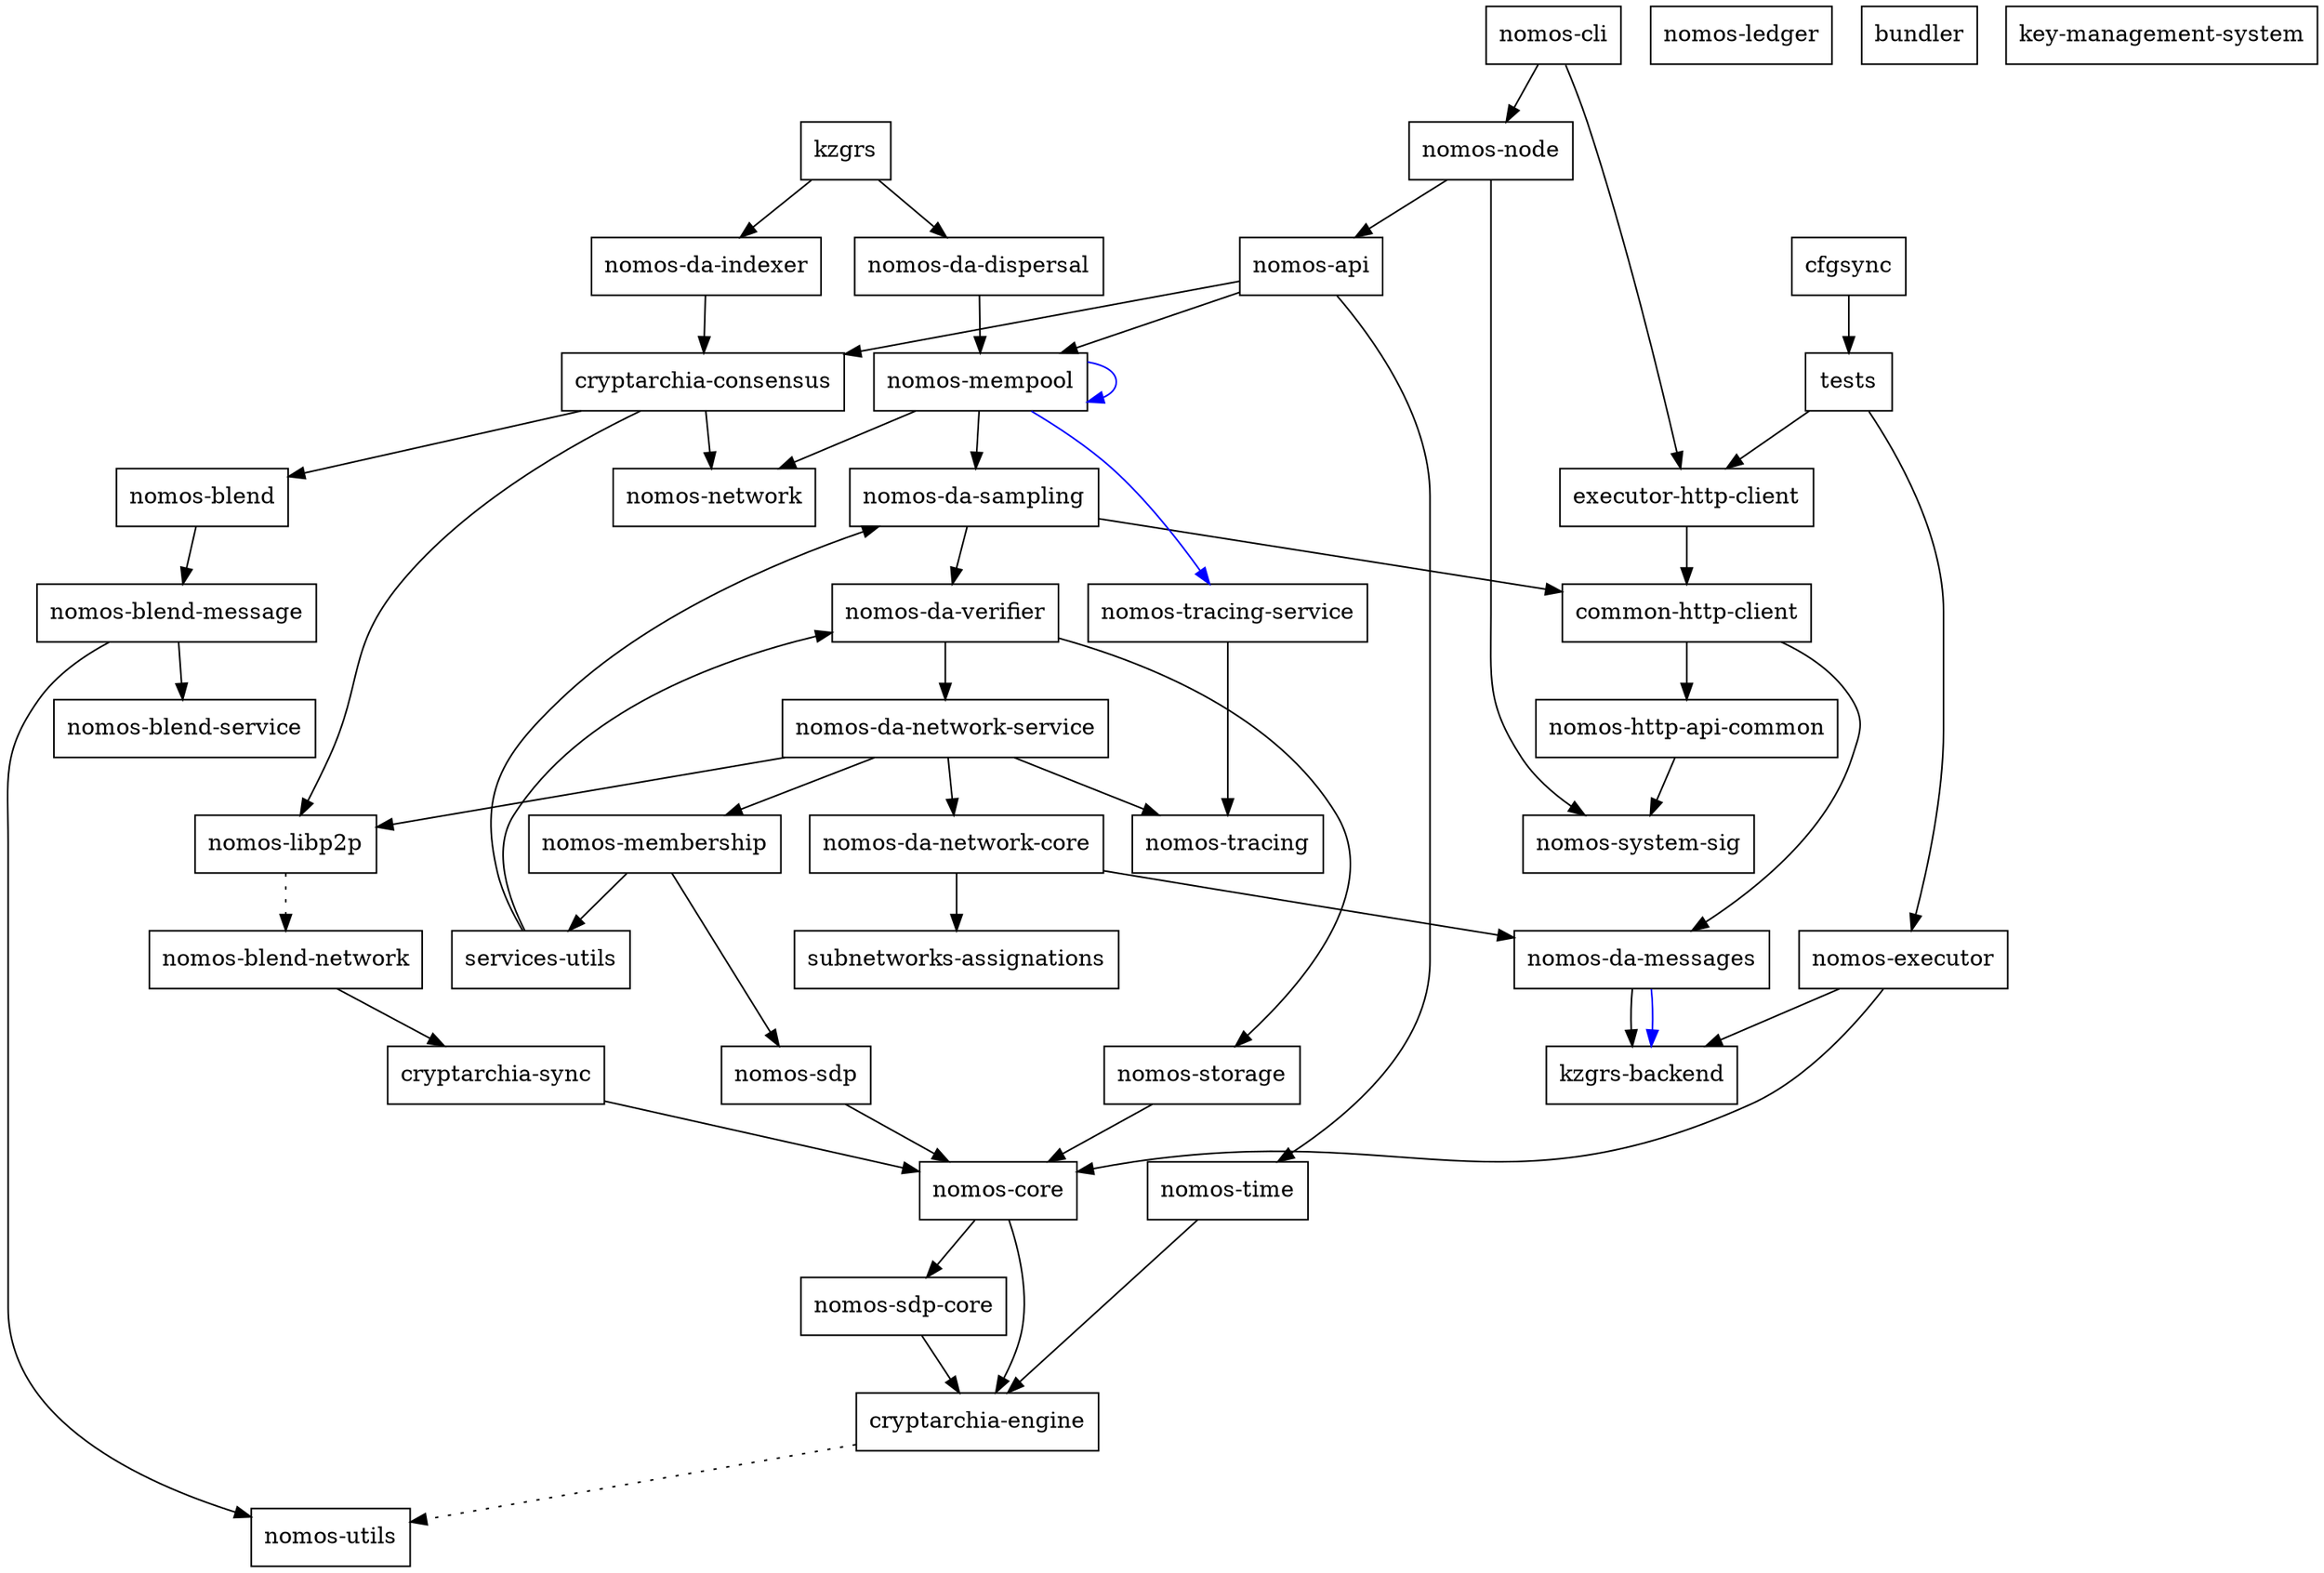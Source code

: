 digraph {
    0 [ label = "cryptarchia-engine" shape = box]
    1 [ label = "nomos-utils" shape = box]
    2 [ label = "cryptarchia-sync" shape = box]
    3 [ label = "nomos-core" shape = box]
    4 [ label = "nomos-sdp-core" shape = box]
    5 [ label = "nomos-ledger" shape = box]
    6 [ label = "nomos-http-api-common" shape = box]
    7 [ label = "nomos-executor" shape = box]
    8 [ label = "kzgrs-backend" shape = box]
    9 [ label = "kzgrs" shape = box]
    10 [ label = "nomos-api" shape = box]
    11 [ label = "cryptarchia-consensus" shape = box]
    12 [ label = "nomos-blend-service" shape = box]
    13 [ label = "nomos-blend" shape = box]
    14 [ label = "nomos-blend-message" shape = box]
    15 [ label = "nomos-blend-network" shape = box]
    16 [ label = "nomos-libp2p" shape = box]
    17 [ label = "nomos-network" shape = box]
    18 [ label = "services-utils" shape = box]
    19 [ label = "nomos-da-sampling" shape = box]
    20 [ label = "common-http-client" shape = box]
    21 [ label = "nomos-da-messages" shape = box]
    22 [ label = "nomos-da-network-core" shape = box]
    23 [ label = "subnetworks-assignations" shape = box]
    24 [ label = "nomos-da-network-service" shape = box]
    25 [ label = "nomos-membership" shape = box]
    26 [ label = "nomos-sdp" shape = box]
    27 [ label = "nomos-tracing" shape = box]
    28 [ label = "nomos-da-verifier" shape = box]
    29 [ label = "nomos-storage" shape = box]
    30 [ label = "nomos-mempool" shape = box]
    31 [ label = "nomos-tracing-service" shape = box]
    32 [ label = "nomos-time" shape = box]
    33 [ label = "nomos-da-dispersal" shape = box]
    34 [ label = "nomos-da-indexer" shape = box]
    35 [ label = "nomos-node" shape = box]
    36 [ label = "nomos-system-sig" shape = box]
    37 [ label = "executor-http-client" shape = box]
    38 [ label = "bundler" shape = box]
    39 [ label = "nomos-cli" shape = box]
    40 [ label = "key-management-system" shape = box]
    41 [ label = "cfgsync" shape = box]
    42 [ label = "tests" shape = box]
    0 -> 1 [ style = dotted]
    2 -> 3 [ ]
    3 -> 0 [ ]
    3 -> 4 [ ]
    4 -> 0 [ ]
    6 -> 36 [ ]
    7 -> 8 [ ]
    7 -> 3 [ ]
    9 -> 33 [ ]
    9 -> 34 [ ]
    10 -> 11 [ ]
    10 -> 30 [ ]
    10 -> 32 [ ]
    11 -> 13 [ ]
    11 -> 16 [ ]
    11 -> 17 [ ]
    13 -> 14 [ ]
    14 -> 12 [ ]
    14 -> 1 [ ]
    15 -> 2 [ ]
    16 -> 15 [ style = dotted]
    18 -> 19 [ ]
    18 -> 28 [ ]
    19 -> 20 [ ]
    19 -> 28 [ ]
    20 -> 21 [ ]
    20 -> 6 [ ]
    21 -> 8 [ ]
    21 -> 8 [ color = blue]
    22 -> 21 [ ]
    22 -> 23 [ ]
    24 -> 22 [ ]
    24 -> 16 [ ]
    24 -> 25 [ ]
    24 -> 27 [ ]
    25 -> 26 [ ]
    25 -> 18 [ ]
    26 -> 3 [ ]
    28 -> 24 [ ]
    28 -> 29 [ ]
    29 -> 3 [ ]
    30 -> 19 [ ]
    30 -> 30 [ color = blue]
    30 -> 17 [ ]
    30 -> 31 [ color = blue]
    31 -> 27 [ ]
    32 -> 0 [ ]
    33 -> 30 [ ]
    34 -> 11 [ ]
    35 -> 10 [ ]
    35 -> 36 [ ]
    37 -> 20 [ ]
    39 -> 37 [ ]
    39 -> 35 [ ]
    41 -> 42 [ ]
    42 -> 37 [ ]
    42 -> 7 [ ]
}

